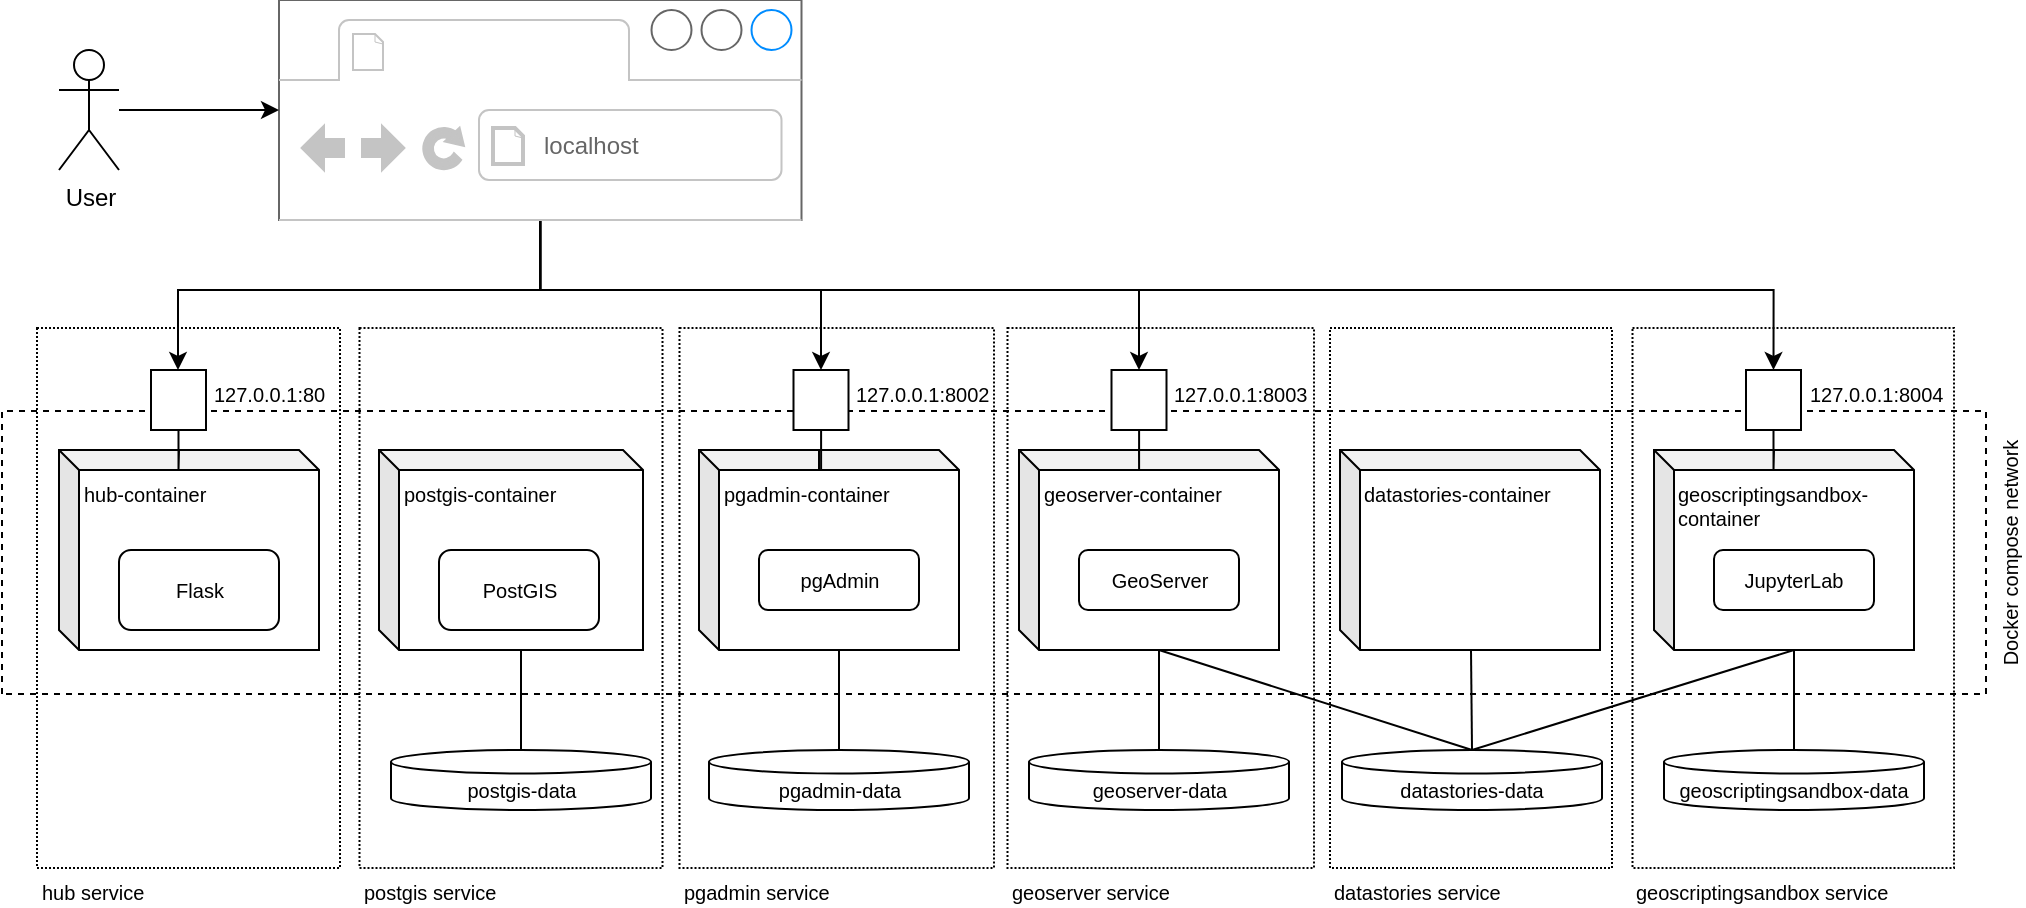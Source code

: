 <mxfile version="17.4.6" type="device"><diagram id="VYSHJCvByvjmSlqachhI" name="Page-1"><mxGraphModel dx="1043" dy="624" grid="1" gridSize="10" guides="1" tooltips="1" connect="1" arrows="1" fold="1" page="1" pageScale="1" pageWidth="1169" pageHeight="827" math="0" shadow="0"><root><mxCell id="0"/><mxCell id="1" parent="0"/><mxCell id="PCise7N675CxqmUOG3lq-15" value="Docker compose network" style="rounded=0;whiteSpace=wrap;html=1;fontSize=10;fillColor=none;align=center;verticalAlign=top;labelPosition=center;verticalLabelPosition=bottom;horizontal=1;rotation=-90;dashed=1;" vertex="1" parent="1"><mxGeometry x="449.25" y="-179.75" width="141.5" height="992" as="geometry"/></mxCell><mxCell id="mdrCvq0ZYz5mqA8l1cCE-18" value="postgis-container" style="shape=cube;whiteSpace=wrap;boundedLbl=1;backgroundOutline=1;darkOpacity=0.05;darkOpacity2=0.1;size=10;align=left;html=1;verticalAlign=top;fontSize=10;" parent="1" vertex="1"><mxGeometry x="212.5" y="265" width="132" height="100" as="geometry"/></mxCell><mxCell id="mdrCvq0ZYz5mqA8l1cCE-19" value="pgadmin-container" style="shape=cube;whiteSpace=wrap;boundedLbl=1;backgroundOutline=1;darkOpacity=0.05;darkOpacity2=0.1;size=10;align=left;html=1;verticalAlign=top;fontSize=10;" parent="1" vertex="1"><mxGeometry x="372.5" y="265" width="130" height="100" as="geometry"/></mxCell><mxCell id="mdrCvq0ZYz5mqA8l1cCE-20" value="pgAdmin" style="rounded=1;whiteSpace=wrap;html=1;fontSize=10;" parent="1" vertex="1"><mxGeometry x="402.5" y="315" width="80" height="30" as="geometry"/></mxCell><mxCell id="8" style="edgeStyle=none;rounded=0;html=1;entryX=0.5;entryY=0;entryDx=0;entryDy=0;entryPerimeter=0;endArrow=none;endFill=0;exitX=0;exitY=0;exitDx=70;exitDy=100;exitPerimeter=0;" parent="1" source="mdrCvq0ZYz5mqA8l1cCE-21" target="4" edge="1"><mxGeometry relative="1" as="geometry"/></mxCell><mxCell id="mdrCvq0ZYz5mqA8l1cCE-21" value="geoserver-container" style="shape=cube;whiteSpace=wrap;boundedLbl=1;backgroundOutline=1;darkOpacity=0.05;darkOpacity2=0.1;size=10;align=left;html=1;verticalAlign=top;fontSize=10;" parent="1" vertex="1"><mxGeometry x="532.5" y="265" width="130" height="100" as="geometry"/></mxCell><mxCell id="mdrCvq0ZYz5mqA8l1cCE-22" value="GeoServer" style="rounded=1;whiteSpace=wrap;html=1;fontSize=10;" parent="1" vertex="1"><mxGeometry x="562.5" y="315" width="80" height="30" as="geometry"/></mxCell><mxCell id="mdrCvq0ZYz5mqA8l1cCE-23" value="PostGIS" style="rounded=1;whiteSpace=wrap;html=1;fontSize=10;" parent="1" vertex="1"><mxGeometry x="242.5" y="315" width="80" height="40" as="geometry"/></mxCell><mxCell id="9" style="edgeStyle=none;rounded=0;html=1;entryX=0.5;entryY=0;entryDx=0;entryDy=0;entryPerimeter=0;endArrow=none;endFill=0;exitX=0;exitY=0;exitDx=70;exitDy=100;exitPerimeter=0;" parent="1" source="mdrCvq0ZYz5mqA8l1cCE-24" target="4" edge="1"><mxGeometry relative="1" as="geometry"/></mxCell><mxCell id="mdrCvq0ZYz5mqA8l1cCE-24" value="geoscriptingsandbox-container" style="shape=cube;whiteSpace=wrap;boundedLbl=1;backgroundOutline=1;darkOpacity=0.05;darkOpacity2=0.1;size=10;align=left;html=1;verticalAlign=top;fontSize=10;" parent="1" vertex="1"><mxGeometry x="850" y="265" width="130" height="100" as="geometry"/></mxCell><mxCell id="mdrCvq0ZYz5mqA8l1cCE-25" value="JupyterLab" style="rounded=1;whiteSpace=wrap;html=1;fontSize=10;" parent="1" vertex="1"><mxGeometry x="880" y="315" width="80" height="30" as="geometry"/></mxCell><mxCell id="mdrCvq0ZYz5mqA8l1cCE-26" value="hub-container" style="shape=cube;whiteSpace=wrap;boundedLbl=1;backgroundOutline=1;darkOpacity=0.05;darkOpacity2=0.1;size=10;align=left;html=1;verticalAlign=top;fontSize=10;" parent="1" vertex="1"><mxGeometry x="52.5" y="265" width="130" height="100" as="geometry"/></mxCell><mxCell id="mdrCvq0ZYz5mqA8l1cCE-27" value="Flask" style="rounded=1;whiteSpace=wrap;html=1;fontSize=10;" parent="1" vertex="1"><mxGeometry x="82.5" y="315" width="80" height="40" as="geometry"/></mxCell><mxCell id="mdrCvq0ZYz5mqA8l1cCE-73" style="edgeStyle=orthogonalEdgeStyle;rounded=0;orthogonalLoop=1;jettySize=auto;html=1;entryX=0;entryY=0;entryDx=70;entryDy=100;entryPerimeter=0;fontSize=10;startArrow=none;startFill=0;endArrow=none;endFill=0;" parent="1" source="mdrCvq0ZYz5mqA8l1cCE-30" target="mdrCvq0ZYz5mqA8l1cCE-24" edge="1"><mxGeometry relative="1" as="geometry"/></mxCell><mxCell id="mdrCvq0ZYz5mqA8l1cCE-30" value="geoscriptingsandbox-data" style="shape=cylinder3;whiteSpace=wrap;html=1;boundedLbl=1;backgroundOutline=1;size=5.882;fontSize=10;" parent="1" vertex="1"><mxGeometry x="855" y="415" width="130" height="30" as="geometry"/></mxCell><mxCell id="mdrCvq0ZYz5mqA8l1cCE-72" style="edgeStyle=orthogonalEdgeStyle;rounded=0;orthogonalLoop=1;jettySize=auto;html=1;entryX=0;entryY=0;entryDx=70;entryDy=100;entryPerimeter=0;fontSize=10;startArrow=none;startFill=0;endArrow=none;endFill=0;" parent="1" source="mdrCvq0ZYz5mqA8l1cCE-31" target="mdrCvq0ZYz5mqA8l1cCE-21" edge="1"><mxGeometry relative="1" as="geometry"/></mxCell><mxCell id="mdrCvq0ZYz5mqA8l1cCE-31" value="geoserver-data" style="shape=cylinder3;whiteSpace=wrap;html=1;boundedLbl=1;backgroundOutline=1;size=5.882;fontSize=10;" parent="1" vertex="1"><mxGeometry x="537.5" y="415" width="130" height="30" as="geometry"/></mxCell><mxCell id="mdrCvq0ZYz5mqA8l1cCE-71" style="edgeStyle=orthogonalEdgeStyle;rounded=0;orthogonalLoop=1;jettySize=auto;html=1;entryX=0;entryY=0;entryDx=70;entryDy=100;entryPerimeter=0;fontSize=10;startArrow=none;startFill=0;endArrow=none;endFill=0;" parent="1" source="mdrCvq0ZYz5mqA8l1cCE-32" target="mdrCvq0ZYz5mqA8l1cCE-19" edge="1"><mxGeometry relative="1" as="geometry"/></mxCell><mxCell id="mdrCvq0ZYz5mqA8l1cCE-32" value="pgadmin-data" style="shape=cylinder3;whiteSpace=wrap;html=1;boundedLbl=1;backgroundOutline=1;size=5.882;fontSize=10;" parent="1" vertex="1"><mxGeometry x="377.5" y="415" width="130" height="30" as="geometry"/></mxCell><mxCell id="mdrCvq0ZYz5mqA8l1cCE-70" style="edgeStyle=orthogonalEdgeStyle;rounded=0;orthogonalLoop=1;jettySize=auto;html=1;entryX=0;entryY=0;entryDx=71;entryDy=100;entryPerimeter=0;fontSize=10;startArrow=none;startFill=0;endArrow=none;endFill=0;" parent="1" source="mdrCvq0ZYz5mqA8l1cCE-33" target="mdrCvq0ZYz5mqA8l1cCE-18" edge="1"><mxGeometry relative="1" as="geometry"/></mxCell><mxCell id="mdrCvq0ZYz5mqA8l1cCE-33" value="postgis-data" style="shape=cylinder3;whiteSpace=wrap;html=1;boundedLbl=1;backgroundOutline=1;size=5.882;fontSize=10;" parent="1" vertex="1"><mxGeometry x="218.5" y="415" width="130" height="30" as="geometry"/></mxCell><mxCell id="mdrCvq0ZYz5mqA8l1cCE-66" style="edgeStyle=orthogonalEdgeStyle;rounded=0;orthogonalLoop=1;jettySize=auto;html=1;entryX=0;entryY=0;entryDx=60;entryDy=0;entryPerimeter=0;fontSize=10;startArrow=none;startFill=0;endArrow=none;endFill=0;" parent="1" source="mdrCvq0ZYz5mqA8l1cCE-38" target="mdrCvq0ZYz5mqA8l1cCE-24" edge="1"><mxGeometry relative="1" as="geometry"/></mxCell><mxCell id="mdrCvq0ZYz5mqA8l1cCE-38" value="127.0.0.1:8004" style="fontStyle=0;labelPosition=right;verticalLabelPosition=middle;align=left;verticalAlign=top;spacingLeft=2;fontSize=10;html=1;" parent="1" vertex="1"><mxGeometry x="896" y="225" width="27.5" height="30" as="geometry"/></mxCell><mxCell id="mdrCvq0ZYz5mqA8l1cCE-65" style="edgeStyle=orthogonalEdgeStyle;rounded=0;orthogonalLoop=1;jettySize=auto;html=1;entryX=0;entryY=0;entryDx=60;entryDy=0;entryPerimeter=0;fontSize=10;startArrow=none;startFill=0;endArrow=none;endFill=0;" parent="1" source="mdrCvq0ZYz5mqA8l1cCE-51" target="mdrCvq0ZYz5mqA8l1cCE-21" edge="1"><mxGeometry relative="1" as="geometry"/></mxCell><mxCell id="mdrCvq0ZYz5mqA8l1cCE-51" value="127.0.0.1:8003" style="fontStyle=0;labelPosition=right;verticalLabelPosition=middle;align=left;verticalAlign=top;spacingLeft=2;fontSize=10;html=1;" parent="1" vertex="1"><mxGeometry x="578.75" y="225" width="27.5" height="30" as="geometry"/></mxCell><mxCell id="mdrCvq0ZYz5mqA8l1cCE-62" style="edgeStyle=orthogonalEdgeStyle;rounded=0;orthogonalLoop=1;jettySize=auto;html=1;entryX=0;entryY=0;entryDx=60;entryDy=0;entryPerimeter=0;fontSize=10;startArrow=none;startFill=0;endArrow=none;endFill=0;" parent="1" source="mdrCvq0ZYz5mqA8l1cCE-52" target="mdrCvq0ZYz5mqA8l1cCE-19" edge="1"><mxGeometry relative="1" as="geometry"/></mxCell><mxCell id="mdrCvq0ZYz5mqA8l1cCE-52" value="127.0.0.1:8002" style="fontStyle=0;labelPosition=right;verticalLabelPosition=middle;align=left;verticalAlign=top;spacingLeft=2;fontSize=10;html=1;" parent="1" vertex="1"><mxGeometry x="419.75" y="225" width="27.5" height="30" as="geometry"/></mxCell><mxCell id="mdrCvq0ZYz5mqA8l1cCE-68" style="edgeStyle=orthogonalEdgeStyle;rounded=0;orthogonalLoop=1;jettySize=auto;html=1;entryX=0;entryY=0;entryDx=60;entryDy=0;entryPerimeter=0;fontSize=10;startArrow=none;startFill=0;endArrow=none;endFill=0;" parent="1" source="mdrCvq0ZYz5mqA8l1cCE-67" target="mdrCvq0ZYz5mqA8l1cCE-26" edge="1"><mxGeometry relative="1" as="geometry"/></mxCell><mxCell id="mdrCvq0ZYz5mqA8l1cCE-67" value="127.0.0.1:80" style="fontStyle=0;labelPosition=right;verticalLabelPosition=middle;align=left;verticalAlign=top;spacingLeft=2;fontSize=10;html=1;" parent="1" vertex="1"><mxGeometry x="98.5" y="225" width="27.5" height="30" as="geometry"/></mxCell><mxCell id="mdrCvq0ZYz5mqA8l1cCE-95" style="edgeStyle=orthogonalEdgeStyle;rounded=0;orthogonalLoop=1;jettySize=auto;html=1;entryX=0.5;entryY=0;entryDx=0;entryDy=0;fontSize=12;startArrow=none;startFill=0;endArrow=classic;endFill=1;" parent="1" source="mdrCvq0ZYz5mqA8l1cCE-83" target="mdrCvq0ZYz5mqA8l1cCE-52" edge="1"><mxGeometry relative="1" as="geometry"><Array as="points"><mxPoint x="293" y="185"/><mxPoint x="433" y="185"/></Array></mxGeometry></mxCell><mxCell id="mdrCvq0ZYz5mqA8l1cCE-97" style="edgeStyle=orthogonalEdgeStyle;rounded=0;orthogonalLoop=1;jettySize=auto;html=1;fontSize=12;startArrow=none;startFill=0;endArrow=classic;endFill=1;" parent="1" source="mdrCvq0ZYz5mqA8l1cCE-83" target="mdrCvq0ZYz5mqA8l1cCE-67" edge="1"><mxGeometry relative="1" as="geometry"><Array as="points"><mxPoint x="293" y="185"/><mxPoint x="112" y="185"/></Array></mxGeometry></mxCell><mxCell id="mdrCvq0ZYz5mqA8l1cCE-98" style="edgeStyle=orthogonalEdgeStyle;rounded=0;orthogonalLoop=1;jettySize=auto;html=1;entryX=0.5;entryY=0;entryDx=0;entryDy=0;fontSize=12;startArrow=none;startFill=0;endArrow=classic;endFill=1;" parent="1" source="mdrCvq0ZYz5mqA8l1cCE-83" target="mdrCvq0ZYz5mqA8l1cCE-51" edge="1"><mxGeometry relative="1" as="geometry"><Array as="points"><mxPoint x="293" y="185"/><mxPoint x="593" y="185"/></Array></mxGeometry></mxCell><mxCell id="mdrCvq0ZYz5mqA8l1cCE-99" style="edgeStyle=orthogonalEdgeStyle;rounded=0;orthogonalLoop=1;jettySize=auto;html=1;entryX=0.5;entryY=0;entryDx=0;entryDy=0;fontSize=12;startArrow=none;startFill=0;endArrow=classic;endFill=1;" parent="1" source="mdrCvq0ZYz5mqA8l1cCE-83" target="mdrCvq0ZYz5mqA8l1cCE-38" edge="1"><mxGeometry relative="1" as="geometry"><Array as="points"><mxPoint x="293" y="185"/><mxPoint x="910" y="185"/></Array></mxGeometry></mxCell><mxCell id="mdrCvq0ZYz5mqA8l1cCE-83" value="" style="strokeWidth=1;shadow=0;dashed=0;align=center;html=1;shape=mxgraph.mockup.containers.browserWindow;rSize=0;strokeColor=none;strokeColor2=#008cff;strokeColor3=#c4c4c4;mainText=,;recursiveResize=0;labelBackgroundColor=none;fontSize=10;fillColor=none;" parent="1" vertex="1"><mxGeometry x="162.5" y="40" width="261.25" height="110" as="geometry"/></mxCell><mxCell id="mdrCvq0ZYz5mqA8l1cCE-85" value="&lt;font style=&quot;font-size: 12px;&quot;&gt;localhost&lt;/font&gt;" style="strokeWidth=1;shadow=0;dashed=0;align=center;html=1;shape=mxgraph.mockup.containers.anchor;rSize=0;fontSize=12;fontColor=#666666;align=left;labelBackgroundColor=none;fillColor=none;" parent="mdrCvq0ZYz5mqA8l1cCE-83" vertex="1"><mxGeometry x="130" y="60" width="80" height="26" as="geometry"/></mxCell><mxCell id="mdrCvq0ZYz5mqA8l1cCE-94" value="" style="edgeStyle=orthogonalEdgeStyle;rounded=0;orthogonalLoop=1;jettySize=auto;html=1;fontSize=12;startArrow=none;startFill=0;endArrow=classic;endFill=1;" parent="1" source="mdrCvq0ZYz5mqA8l1cCE-92" target="mdrCvq0ZYz5mqA8l1cCE-83" edge="1"><mxGeometry relative="1" as="geometry"/></mxCell><mxCell id="mdrCvq0ZYz5mqA8l1cCE-92" value="User" style="shape=umlActor;verticalLabelPosition=bottom;verticalAlign=top;html=1;outlineConnect=0;labelBackgroundColor=none;fontSize=12;fillColor=none;" parent="1" vertex="1"><mxGeometry x="52.5" y="65" width="30" height="60" as="geometry"/></mxCell><mxCell id="5" style="edgeStyle=none;html=1;entryX=0.5;entryY=0;entryDx=0;entryDy=0;entryPerimeter=0;endArrow=none;endFill=0;" parent="1" source="2" target="4" edge="1"><mxGeometry relative="1" as="geometry"/></mxCell><mxCell id="2" value="datastories-container" style="shape=cube;whiteSpace=wrap;boundedLbl=1;backgroundOutline=1;darkOpacity=0.05;darkOpacity2=0.1;size=10;align=left;html=1;verticalAlign=top;fontSize=10;" parent="1" vertex="1"><mxGeometry x="693" y="265" width="130" height="100" as="geometry"/></mxCell><mxCell id="4" value="datastories-data" style="shape=cylinder3;whiteSpace=wrap;html=1;boundedLbl=1;backgroundOutline=1;size=5.882;fontSize=10;" parent="1" vertex="1"><mxGeometry x="694" y="415" width="130" height="30" as="geometry"/></mxCell><mxCell id="PCise7N675CxqmUOG3lq-9" value="hub service" style="rounded=0;whiteSpace=wrap;html=1;fontSize=10;fillColor=none;align=left;verticalAlign=top;labelPosition=center;verticalLabelPosition=bottom;dashed=1;dashPattern=1 1;" vertex="1" parent="1"><mxGeometry x="41.5" y="204" width="151.5" height="270" as="geometry"/></mxCell><mxCell id="PCise7N675CxqmUOG3lq-10" value="postgis service" style="rounded=0;whiteSpace=wrap;html=1;fontSize=10;fillColor=none;align=left;verticalAlign=top;labelPosition=center;verticalLabelPosition=bottom;dashed=1;dashPattern=1 1;" vertex="1" parent="1"><mxGeometry x="202.75" y="204" width="151.5" height="270" as="geometry"/></mxCell><mxCell id="PCise7N675CxqmUOG3lq-11" value="pgadmin service" style="rounded=0;whiteSpace=wrap;html=1;fontSize=10;fillColor=none;align=left;verticalAlign=top;labelPosition=center;verticalLabelPosition=bottom;dashed=1;dashPattern=1 1;" vertex="1" parent="1"><mxGeometry x="362.75" y="204" width="157.25" height="270" as="geometry"/></mxCell><mxCell id="PCise7N675CxqmUOG3lq-12" value="geoserver service" style="rounded=0;whiteSpace=wrap;html=1;fontSize=10;fillColor=none;align=left;verticalAlign=top;labelPosition=center;verticalLabelPosition=bottom;dashed=1;dashPattern=1 1;" vertex="1" parent="1"><mxGeometry x="526.75" y="204" width="153.25" height="270" as="geometry"/></mxCell><mxCell id="PCise7N675CxqmUOG3lq-13" value="datastories service" style="rounded=0;whiteSpace=wrap;html=1;fontSize=10;fillColor=none;align=left;verticalAlign=top;labelPosition=center;verticalLabelPosition=bottom;dashed=1;dashPattern=1 1;" vertex="1" parent="1"><mxGeometry x="688" y="204" width="141" height="270" as="geometry"/></mxCell><mxCell id="PCise7N675CxqmUOG3lq-14" value="geoscriptingsandbox service" style="rounded=0;whiteSpace=wrap;html=1;fontSize=10;fillColor=none;align=left;verticalAlign=top;labelPosition=center;verticalLabelPosition=bottom;dashed=1;dashPattern=1 1;" vertex="1" parent="1"><mxGeometry x="839.25" y="204" width="160.75" height="270" as="geometry"/></mxCell></root></mxGraphModel></diagram></mxfile>
